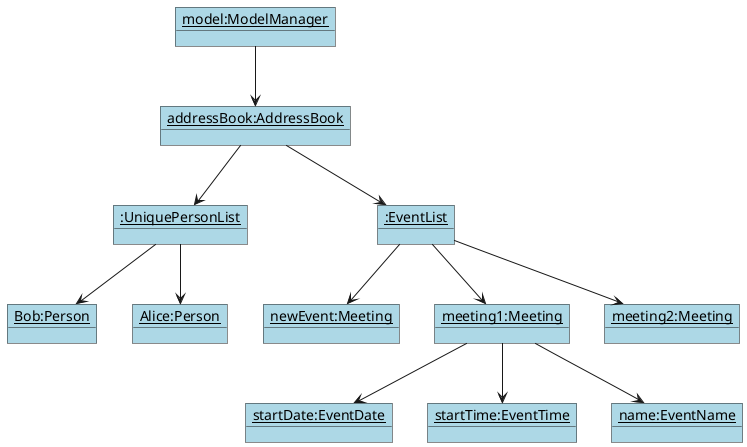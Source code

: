 @startuml
'https://plantuml.com/object-diagram

!define MySkin
skinparam object {
  BackgroundColor LightBlue
}

object "__model:ModelManager__" as model
object "__addressBook:AddressBook__" as addressBook
object "__:UniquePersonList__" as uniquePersonList
object "__:EventList__" as eventList
object "__newEvent:Meeting__" as newEvent

object "__meeting1:Meeting__" as meeting1

object "__startDate:EventDate__" as startDate
object "__startTime:EventTime__" as startTime
object "__name:EventName__" as name

object "__meeting2:Meeting__" as meeting2
object "__Bob:Person__" as Bob
object "__Alice:Person__" as Alice



model --> addressBook
addressBook --> uniquePersonList
addressBook --> eventList
uniquePersonList --> Bob
uniquePersonList --> Alice
eventList --> meeting1
eventList --> meeting2
eventList --> newEvent

meeting1 --> name
meeting1 --> startDate
meeting1 --> startTime

@enduml
